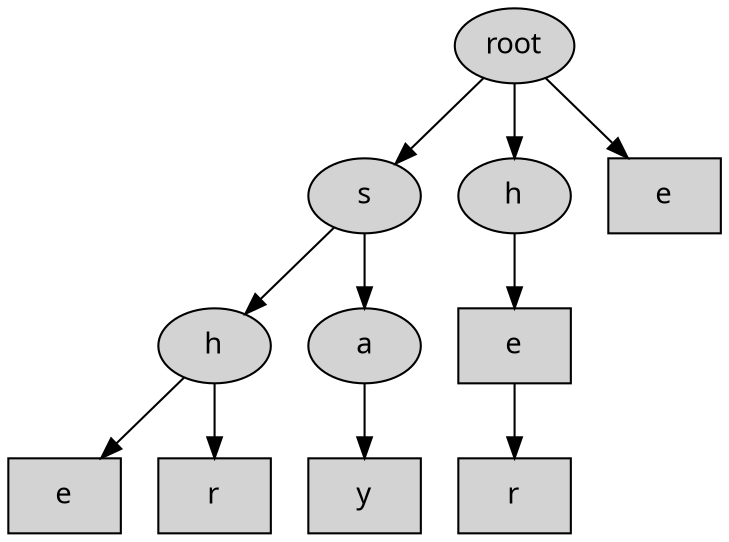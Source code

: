 digraph G {
node [fontname=Tahoma,style=filled]
root -> s -> sh -> she
root -> h -> he
s -> sa -> say
sh -> shr
he -> her
root -> e
e [shape=box]
sh [label="h"]
she [label="e",shape=box]
he [label="e",shape=box]
sa [label="a"]
say [label="y",shape=box]
shr [label="r",shape=box]
her [label="r",shape=box]

{rank=same; s h e}
{rank=same; sh sa he}
{rank=same; she shr say her}
}
